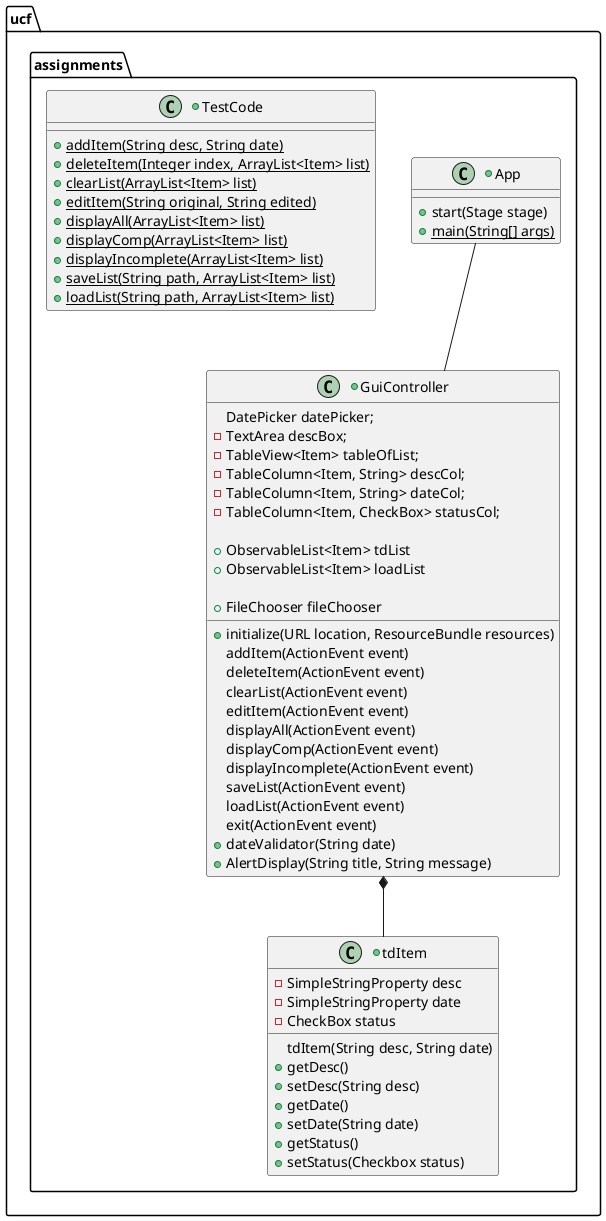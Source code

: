 @startuml
'https://plantuml.com/class-diagram

package ucf.assignments{

    GuiController *-- tdItem
    App -- GuiController

    +Class App{
        +start(Stage stage)
        +{static}main(String[] args)
    }

    +Class tdItem{
        -SimpleStringProperty desc
        -SimpleStringProperty date
        -CheckBox status

        tdItem(String desc, String date)
        +getDesc()
        +setDesc(String desc)
        +getDate()
        +setDate(String date)
        +getStatus()
        +setStatus(Checkbox status)
    }

    +Class GuiController{
        DatePicker datePicker;
        -TextArea descBox;
        -TableView<Item> tableOfList;
        -TableColumn<Item, String> descCol;
        -TableColumn<Item, String> dateCol;
        -TableColumn<Item, CheckBox> statusCol;

        +ObservableList<Item> tdList
        +ObservableList<Item> loadList

        +FileChooser fileChooser

        +initialize(URL location, ResourceBundle resources)
        addItem(ActionEvent event)
        deleteItem(ActionEvent event)
        clearList(ActionEvent event)
        editItem(ActionEvent event)
        displayAll(ActionEvent event)
        displayComp(ActionEvent event)
        displayIncomplete(ActionEvent event)
        saveList(ActionEvent event)
        loadList(ActionEvent event)
        exit(ActionEvent event)
        +dateValidator(String date)
        +AlertDisplay(String title, String message)
    }

    +Class TestCode{
        +{static}addItem(String desc, String date)
        +{static}deleteItem(Integer index, ArrayList<Item> list)
        +{static}clearList(ArrayList<Item> list)
        +{static}editItem(String original, String edited)
        +{static}displayAll(ArrayList<Item> list)
        +{static}displayComp(ArrayList<Item> list)
        +{static}displayIncomplete(ArrayList<Item> list)
        +{static}saveList(String path, ArrayList<Item> list)
        +{static}loadList(String path, ArrayList<Item> list)





    }
}
@enduml